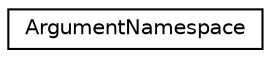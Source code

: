 digraph "Graphical Class Hierarchy"
{
 // LATEX_PDF_SIZE
  edge [fontname="Helvetica",fontsize="10",labelfontname="Helvetica",labelfontsize="10"];
  node [fontname="Helvetica",fontsize="10",shape=record];
  rankdir="LR";
  Node0 [label="ArgumentNamespace",height=0.2,width=0.4,color="black", fillcolor="white", style="filled",URL="$classArgumentNamespace.html",tooltip=" "];
}
